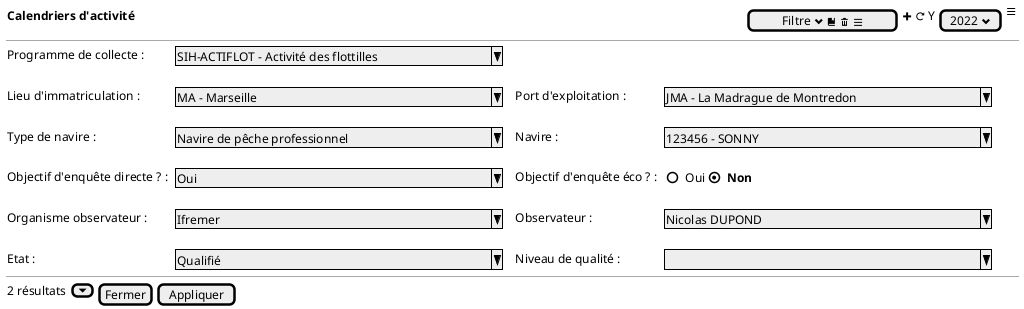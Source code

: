 @startsalt
{

  {<b>Calendriers d'activité                                                                                                                                                                                                   <&s>  {[Filtre <&chevron-bottom> <&book> <&trash> <&menu>]} <&plus> <&reload> Y {[2022 <&chevron-bottom>]} <&menu>}
   --

    {
        Programme de collecte : | . | ^ SIH-ACTIFLOT - Activité des flottilles^
        .
        Lieu d'immatriculation : | . | ^ MA - Marseille                        ^ | . | . | Port d'exploitation : | . | ^JMA - La Madrague de Montredon         ^
        .
        Type de navire : | . | ^ Navire de pêche professionnel         ^ | . | . | Navire : | . | ^ 123456 - SONNY                        ^
        .
        Objectif d'enquête directe ? :   | . |^Oui                                    ^|  . | . | Objectif d'enquête éco ? :   | . | { () Oui | (X) <b>Non}
        .
        Organisme observateur :   | . |^ Ifremer                               ^ |  . | . | Observateur :   | . | ^ Nicolas DUPOND                        ^
        .
        Etat : | . | ^Qualifié                               ^ |  . | . | Niveau de qualité :   | . | ^                                       ^
    }

  --
 {2 résultats  {}[<&caret-bottom>] | [Fermer] | [Appliquer]}}
}
@endsalt
